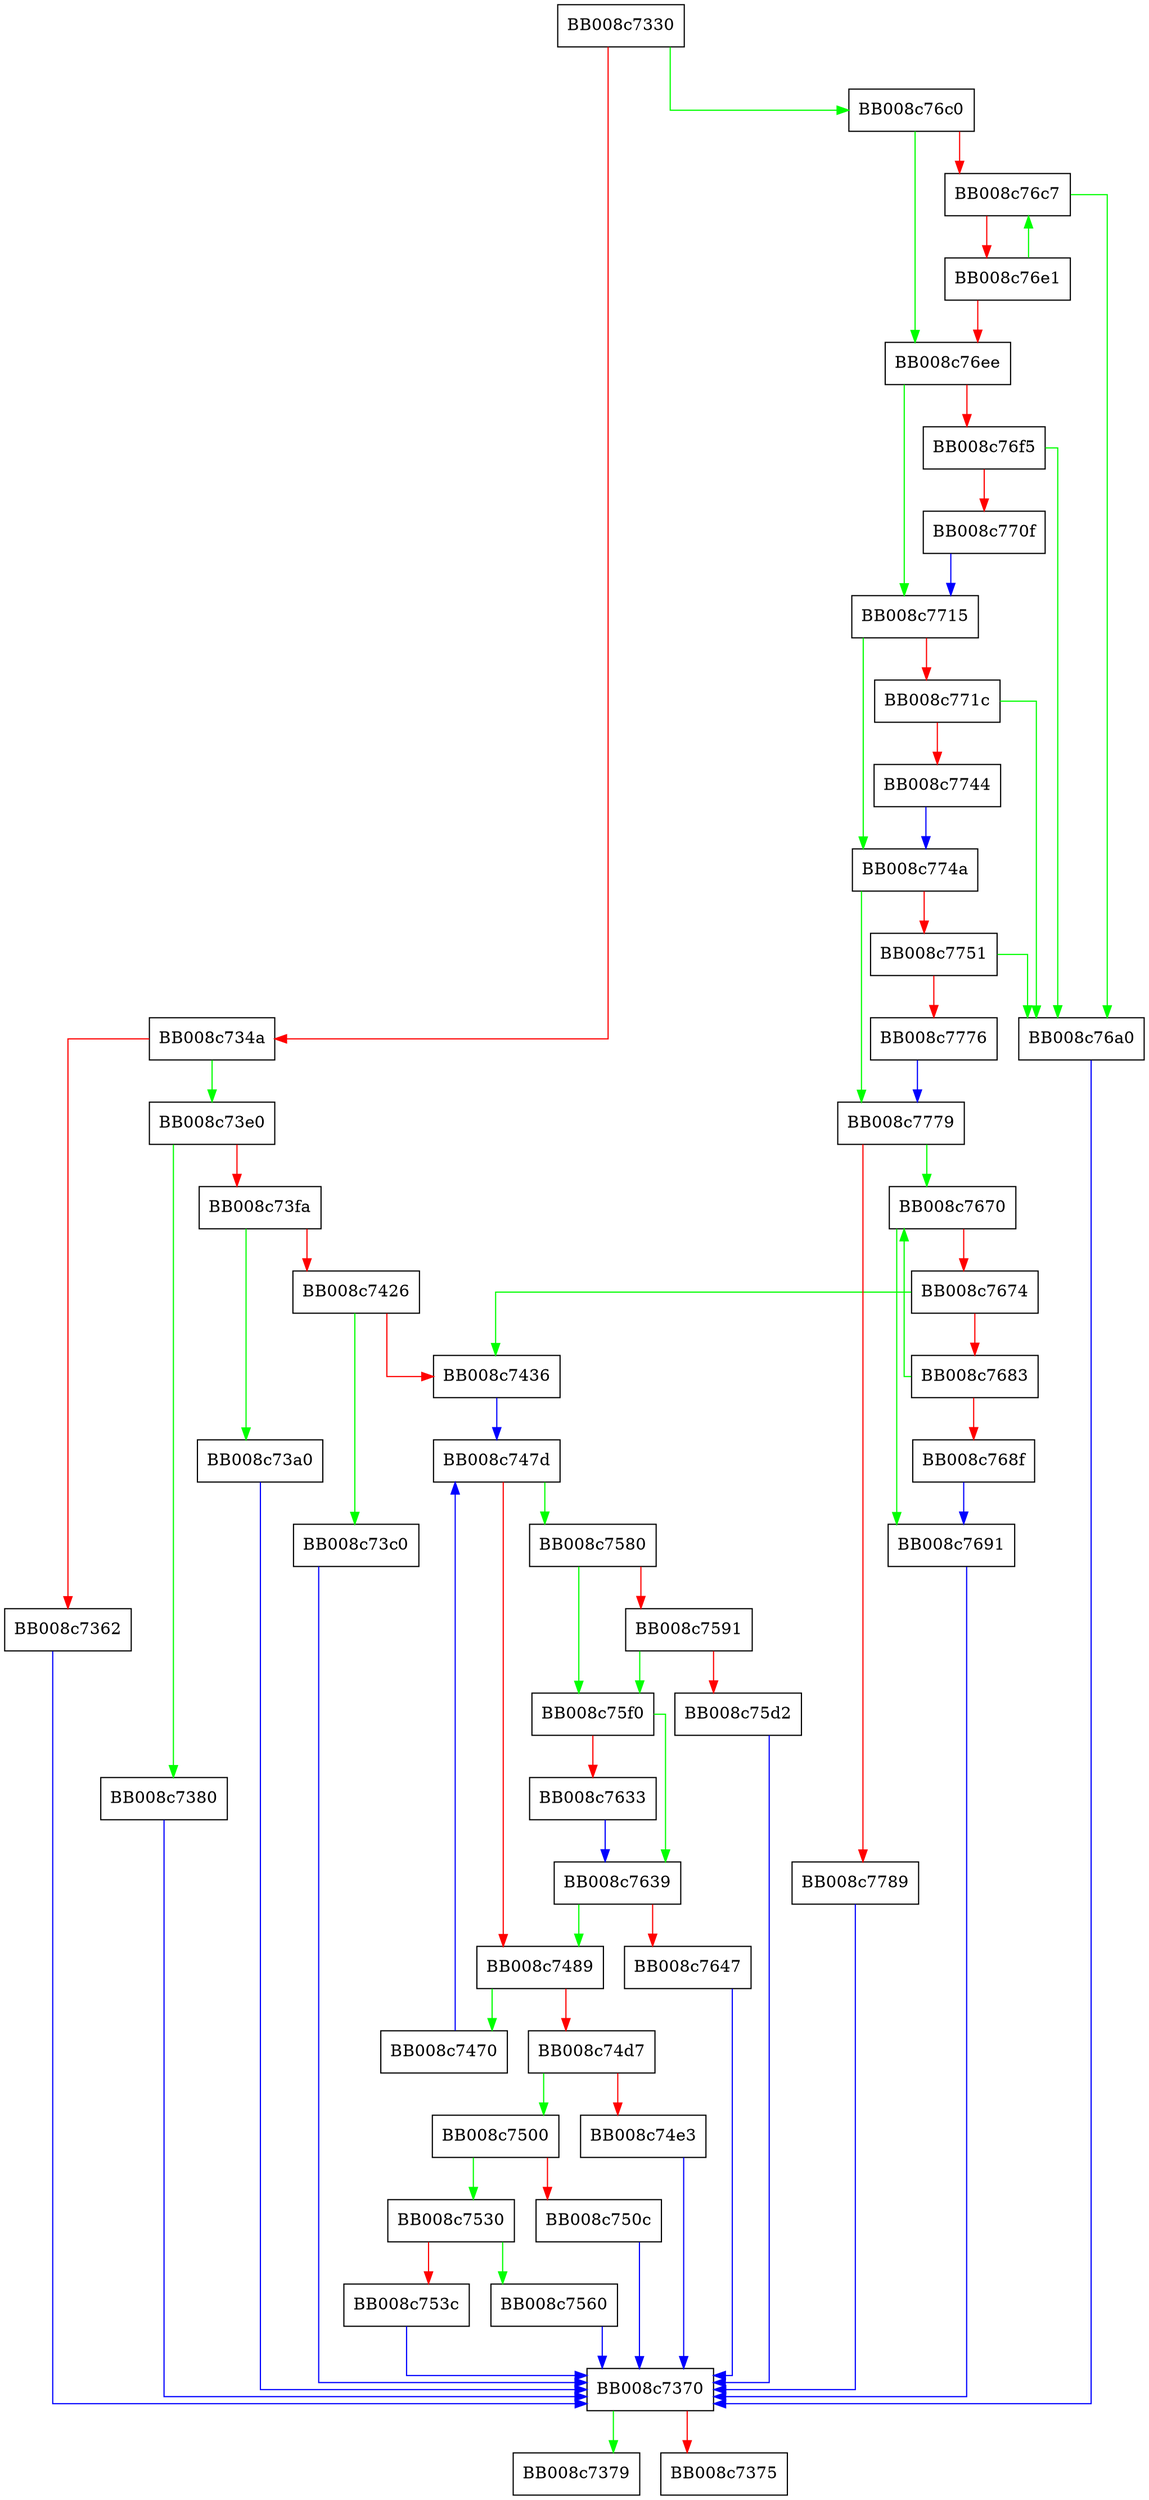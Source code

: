 digraph __strcmp_avx2_rtm {
  node [shape="box"];
  graph [splines=ortho];
  BB008c7330 -> BB008c76c0 [color="green"];
  BB008c7330 -> BB008c734a [color="red"];
  BB008c734a -> BB008c73e0 [color="green"];
  BB008c734a -> BB008c7362 [color="red"];
  BB008c7362 -> BB008c7370 [color="blue"];
  BB008c7370 -> BB008c7379 [color="green"];
  BB008c7370 -> BB008c7375 [color="red"];
  BB008c7380 -> BB008c7370 [color="blue"];
  BB008c73a0 -> BB008c7370 [color="blue"];
  BB008c73c0 -> BB008c7370 [color="blue"];
  BB008c73e0 -> BB008c7380 [color="green"];
  BB008c73e0 -> BB008c73fa [color="red"];
  BB008c73fa -> BB008c73a0 [color="green"];
  BB008c73fa -> BB008c7426 [color="red"];
  BB008c7426 -> BB008c73c0 [color="green"];
  BB008c7426 -> BB008c7436 [color="red"];
  BB008c7436 -> BB008c747d [color="blue"];
  BB008c7470 -> BB008c747d [color="blue"];
  BB008c747d -> BB008c7580 [color="green"];
  BB008c747d -> BB008c7489 [color="red"];
  BB008c7489 -> BB008c7470 [color="green"];
  BB008c7489 -> BB008c74d7 [color="red"];
  BB008c74d7 -> BB008c7500 [color="green"];
  BB008c74d7 -> BB008c74e3 [color="red"];
  BB008c74e3 -> BB008c7370 [color="blue"];
  BB008c7500 -> BB008c7530 [color="green"];
  BB008c7500 -> BB008c750c [color="red"];
  BB008c750c -> BB008c7370 [color="blue"];
  BB008c7530 -> BB008c7560 [color="green"];
  BB008c7530 -> BB008c753c [color="red"];
  BB008c753c -> BB008c7370 [color="blue"];
  BB008c7560 -> BB008c7370 [color="blue"];
  BB008c7580 -> BB008c75f0 [color="green"];
  BB008c7580 -> BB008c7591 [color="red"];
  BB008c7591 -> BB008c75f0 [color="green"];
  BB008c7591 -> BB008c75d2 [color="red"];
  BB008c75d2 -> BB008c7370 [color="blue"];
  BB008c75f0 -> BB008c7639 [color="green"];
  BB008c75f0 -> BB008c7633 [color="red"];
  BB008c7633 -> BB008c7639 [color="blue"];
  BB008c7639 -> BB008c7489 [color="green"];
  BB008c7639 -> BB008c7647 [color="red"];
  BB008c7647 -> BB008c7370 [color="blue"];
  BB008c7670 -> BB008c7691 [color="green"];
  BB008c7670 -> BB008c7674 [color="red"];
  BB008c7674 -> BB008c7436 [color="green"];
  BB008c7674 -> BB008c7683 [color="red"];
  BB008c7683 -> BB008c7670 [color="green"];
  BB008c7683 -> BB008c768f [color="red"];
  BB008c768f -> BB008c7691 [color="blue"];
  BB008c7691 -> BB008c7370 [color="blue"];
  BB008c76a0 -> BB008c7370 [color="blue"];
  BB008c76c0 -> BB008c76ee [color="green"];
  BB008c76c0 -> BB008c76c7 [color="red"];
  BB008c76c7 -> BB008c76a0 [color="green"];
  BB008c76c7 -> BB008c76e1 [color="red"];
  BB008c76e1 -> BB008c76c7 [color="green"];
  BB008c76e1 -> BB008c76ee [color="red"];
  BB008c76ee -> BB008c7715 [color="green"];
  BB008c76ee -> BB008c76f5 [color="red"];
  BB008c76f5 -> BB008c76a0 [color="green"];
  BB008c76f5 -> BB008c770f [color="red"];
  BB008c770f -> BB008c7715 [color="blue"];
  BB008c7715 -> BB008c774a [color="green"];
  BB008c7715 -> BB008c771c [color="red"];
  BB008c771c -> BB008c76a0 [color="green"];
  BB008c771c -> BB008c7744 [color="red"];
  BB008c7744 -> BB008c774a [color="blue"];
  BB008c774a -> BB008c7779 [color="green"];
  BB008c774a -> BB008c7751 [color="red"];
  BB008c7751 -> BB008c76a0 [color="green"];
  BB008c7751 -> BB008c7776 [color="red"];
  BB008c7776 -> BB008c7779 [color="blue"];
  BB008c7779 -> BB008c7670 [color="green"];
  BB008c7779 -> BB008c7789 [color="red"];
  BB008c7789 -> BB008c7370 [color="blue"];
}